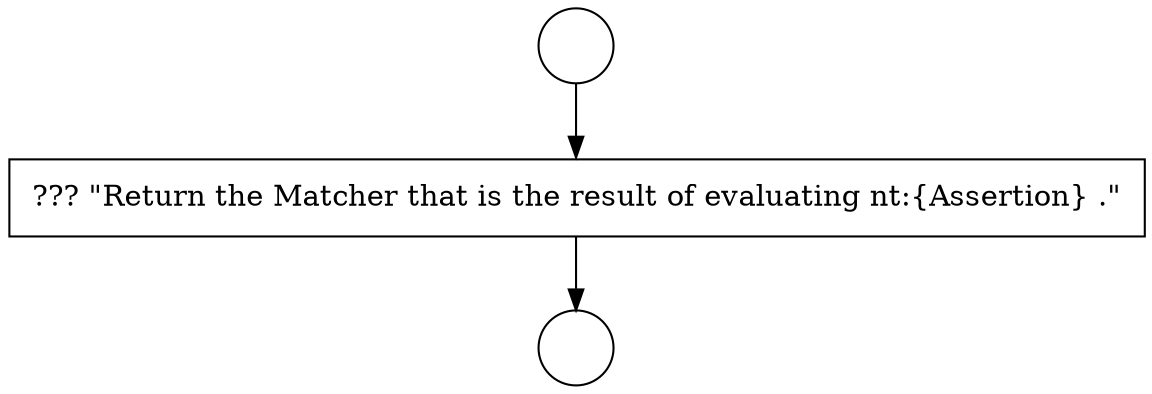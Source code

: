 digraph {
  node14651 [shape=circle label=" " color="black" fillcolor="white" style=filled]
  node14653 [shape=none, margin=0, label=<<font color="black">
    <table border="0" cellborder="1" cellspacing="0" cellpadding="10">
      <tr><td align="left">??? &quot;Return the Matcher that is the result of evaluating nt:{Assertion} .&quot;</td></tr>
    </table>
  </font>> color="black" fillcolor="white" style=filled]
  node14652 [shape=circle label=" " color="black" fillcolor="white" style=filled]
  node14651 -> node14653 [ color="black"]
  node14653 -> node14652 [ color="black"]
}
